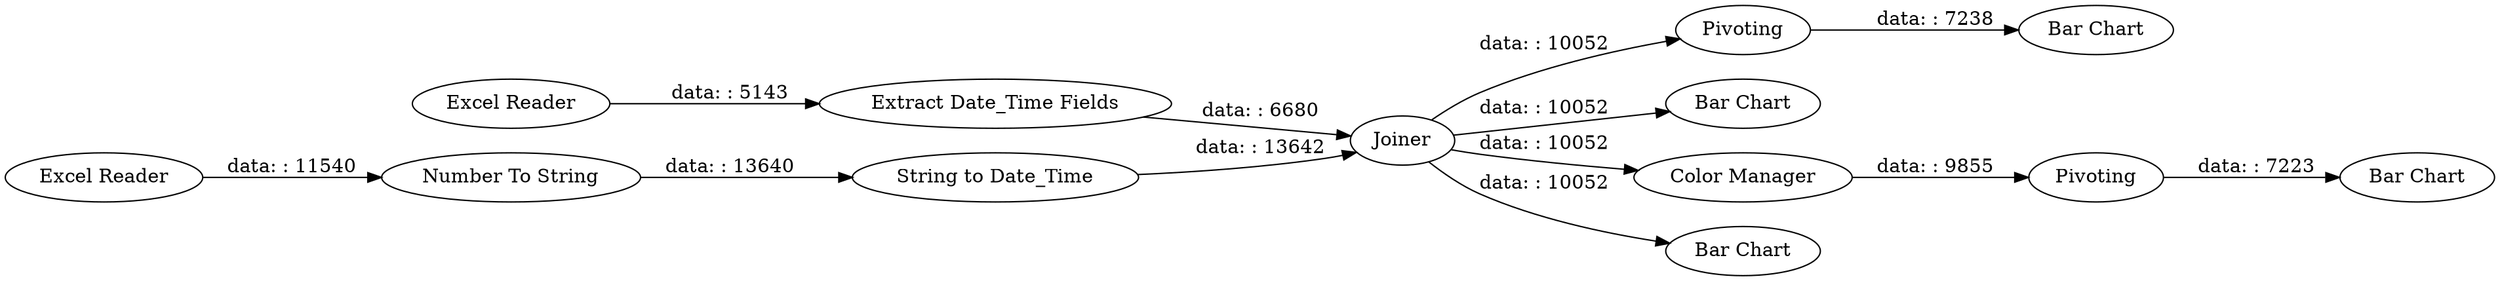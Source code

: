 digraph {
	"8420774109999687469_67" [label=Pivoting]
	"8420774109999687469_95" [label=Pivoting]
	"8420774109999687469_81" [label="Extract Date_Time Fields"]
	"8420774109999687469_77" [label="Excel Reader"]
	"8420774109999687469_92" [label="Bar Chart"]
	"8420774109999687469_20" [label="Color Manager"]
	"8420774109999687469_80" [label="Excel Reader"]
	"8420774109999687469_94" [label="Bar Chart"]
	"8420774109999687469_78" [label=Joiner]
	"8420774109999687469_1" [label="Bar Chart"]
	"8420774109999687469_93" [label="Bar Chart"]
	"8420774109999687469_75" [label="Number To String"]
	"8420774109999687469_79" [label="String to Date_Time"]
	"8420774109999687469_81" -> "8420774109999687469_78" [label="data: : 6680"]
	"8420774109999687469_78" -> "8420774109999687469_20" [label="data: : 10052"]
	"8420774109999687469_20" -> "8420774109999687469_67" [label="data: : 9855"]
	"8420774109999687469_80" -> "8420774109999687469_81" [label="data: : 5143"]
	"8420774109999687469_79" -> "8420774109999687469_78" [label="data: : 13642"]
	"8420774109999687469_78" -> "8420774109999687469_95" [label="data: : 10052"]
	"8420774109999687469_67" -> "8420774109999687469_1" [label="data: : 7223"]
	"8420774109999687469_75" -> "8420774109999687469_79" [label="data: : 13640"]
	"8420774109999687469_78" -> "8420774109999687469_92" [label="data: : 10052"]
	"8420774109999687469_95" -> "8420774109999687469_93" [label="data: : 7238"]
	"8420774109999687469_78" -> "8420774109999687469_94" [label="data: : 10052"]
	"8420774109999687469_77" -> "8420774109999687469_75" [label="data: : 11540"]
	rankdir=LR
}
